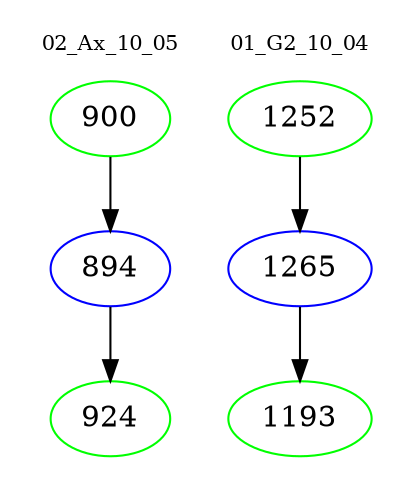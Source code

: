 digraph{
subgraph cluster_0 {
color = white
label = "02_Ax_10_05";
fontsize=10;
T0_900 [label="900", color="green"]
T0_900 -> T0_894 [color="black"]
T0_894 [label="894", color="blue"]
T0_894 -> T0_924 [color="black"]
T0_924 [label="924", color="green"]
}
subgraph cluster_1 {
color = white
label = "01_G2_10_04";
fontsize=10;
T1_1252 [label="1252", color="green"]
T1_1252 -> T1_1265 [color="black"]
T1_1265 [label="1265", color="blue"]
T1_1265 -> T1_1193 [color="black"]
T1_1193 [label="1193", color="green"]
}
}
